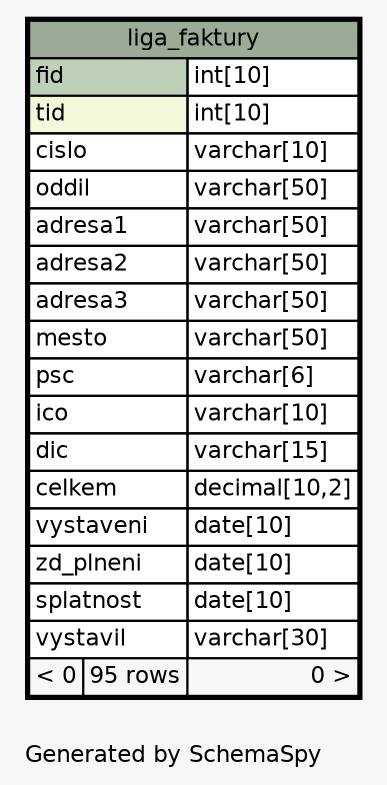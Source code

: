 // dot 2.38.0 on Mac OS X 10.9.4
// SchemaSpy rev 590
digraph "oneDegreeRelationshipsDiagram" {
  graph [
    rankdir="RL"
    bgcolor="#f7f7f7"
    label="\nGenerated by SchemaSpy"
    labeljust="l"
    nodesep="0.18"
    ranksep="0.46"
    fontname="Helvetica"
    fontsize="11"
  ];
  node [
    fontname="Helvetica"
    fontsize="11"
    shape="plaintext"
  ];
  edge [
    arrowsize="0.8"
  ];
  "liga_faktury" [
    label=<
    <TABLE BORDER="2" CELLBORDER="1" CELLSPACING="0" BGCOLOR="#ffffff">
      <TR><TD COLSPAN="3" BGCOLOR="#9bab96" ALIGN="CENTER">liga_faktury</TD></TR>
      <TR><TD PORT="fid" COLSPAN="2" BGCOLOR="#bed1b8" ALIGN="LEFT">fid</TD><TD PORT="fid.type" ALIGN="LEFT">int[10]</TD></TR>
      <TR><TD PORT="tid" COLSPAN="2" BGCOLOR="#f4f7da" ALIGN="LEFT">tid</TD><TD PORT="tid.type" ALIGN="LEFT">int[10]</TD></TR>
      <TR><TD PORT="cislo" COLSPAN="2" ALIGN="LEFT">cislo</TD><TD PORT="cislo.type" ALIGN="LEFT">varchar[10]</TD></TR>
      <TR><TD PORT="oddil" COLSPAN="2" ALIGN="LEFT">oddil</TD><TD PORT="oddil.type" ALIGN="LEFT">varchar[50]</TD></TR>
      <TR><TD PORT="adresa1" COLSPAN="2" ALIGN="LEFT">adresa1</TD><TD PORT="adresa1.type" ALIGN="LEFT">varchar[50]</TD></TR>
      <TR><TD PORT="adresa2" COLSPAN="2" ALIGN="LEFT">adresa2</TD><TD PORT="adresa2.type" ALIGN="LEFT">varchar[50]</TD></TR>
      <TR><TD PORT="adresa3" COLSPAN="2" ALIGN="LEFT">adresa3</TD><TD PORT="adresa3.type" ALIGN="LEFT">varchar[50]</TD></TR>
      <TR><TD PORT="mesto" COLSPAN="2" ALIGN="LEFT">mesto</TD><TD PORT="mesto.type" ALIGN="LEFT">varchar[50]</TD></TR>
      <TR><TD PORT="psc" COLSPAN="2" ALIGN="LEFT">psc</TD><TD PORT="psc.type" ALIGN="LEFT">varchar[6]</TD></TR>
      <TR><TD PORT="ico" COLSPAN="2" ALIGN="LEFT">ico</TD><TD PORT="ico.type" ALIGN="LEFT">varchar[10]</TD></TR>
      <TR><TD PORT="dic" COLSPAN="2" ALIGN="LEFT">dic</TD><TD PORT="dic.type" ALIGN="LEFT">varchar[15]</TD></TR>
      <TR><TD PORT="celkem" COLSPAN="2" ALIGN="LEFT">celkem</TD><TD PORT="celkem.type" ALIGN="LEFT">decimal[10,2]</TD></TR>
      <TR><TD PORT="vystaveni" COLSPAN="2" ALIGN="LEFT">vystaveni</TD><TD PORT="vystaveni.type" ALIGN="LEFT">date[10]</TD></TR>
      <TR><TD PORT="zd_plneni" COLSPAN="2" ALIGN="LEFT">zd_plneni</TD><TD PORT="zd_plneni.type" ALIGN="LEFT">date[10]</TD></TR>
      <TR><TD PORT="splatnost" COLSPAN="2" ALIGN="LEFT">splatnost</TD><TD PORT="splatnost.type" ALIGN="LEFT">date[10]</TD></TR>
      <TR><TD PORT="vystavil" COLSPAN="2" ALIGN="LEFT">vystavil</TD><TD PORT="vystavil.type" ALIGN="LEFT">varchar[30]</TD></TR>
      <TR><TD ALIGN="LEFT" BGCOLOR="#f7f7f7">&lt; 0</TD><TD ALIGN="RIGHT" BGCOLOR="#f7f7f7">95 rows</TD><TD ALIGN="RIGHT" BGCOLOR="#f7f7f7">0 &gt;</TD></TR>
    </TABLE>>
    URL="liga_faktury.html"
    tooltip="liga_faktury"
  ];
}
